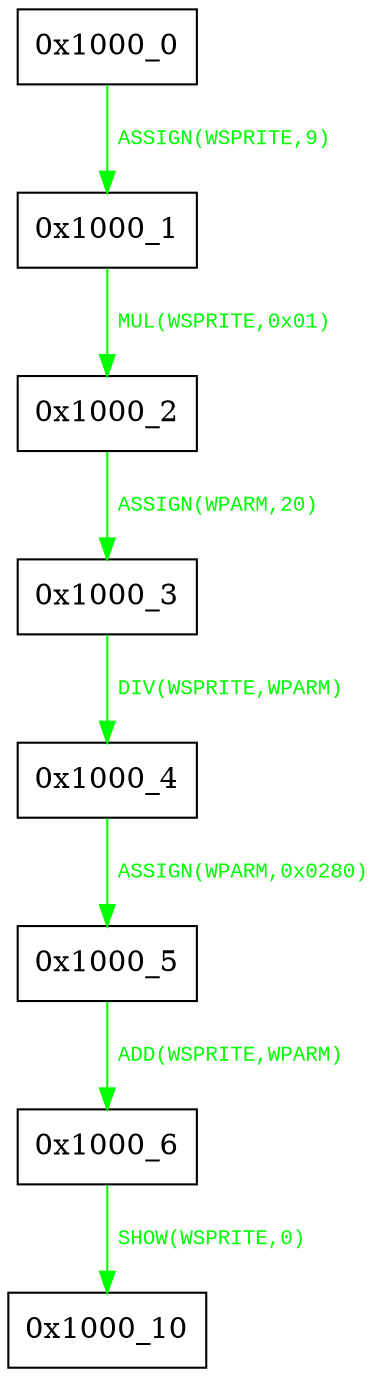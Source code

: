 digraph {
 node [shape=record];
"0x1000_0" -> "0x1000_1"[color=green, fontcolor=green, label=< <font face="Courier New" point-size="10">
ASSIGN(WSPRITE,9)<br/>
</font>>];
"0x1000_1" -> "0x1000_2"[color=green, fontcolor=green, label=< <font face="Courier New" point-size="10">
MUL(WSPRITE,0x01)<br/>
</font>>];
"0x1000_2" -> "0x1000_3"[color=green, fontcolor=green, label=< <font face="Courier New" point-size="10">
ASSIGN(WPARM,20)<br/>
</font>>];
"0x1000_3" -> "0x1000_4"[color=green, fontcolor=green, label=< <font face="Courier New" point-size="10">
DIV(WSPRITE,WPARM)<br/>
</font>>];
"0x1000_4" -> "0x1000_5"[color=green, fontcolor=green, label=< <font face="Courier New" point-size="10">
ASSIGN(WPARM,0x0280)<br/>
</font>>];
"0x1000_5" -> "0x1000_6"[color=green, fontcolor=green, label=< <font face="Courier New" point-size="10">
ADD(WSPRITE,WPARM)<br/>
</font>>];
"0x1000_6" -> "0x1000_10"[color=green, fontcolor=green, label=< <font face="Courier New" point-size="10">
SHOW(WSPRITE,0)<br/>
</font>>];
}
